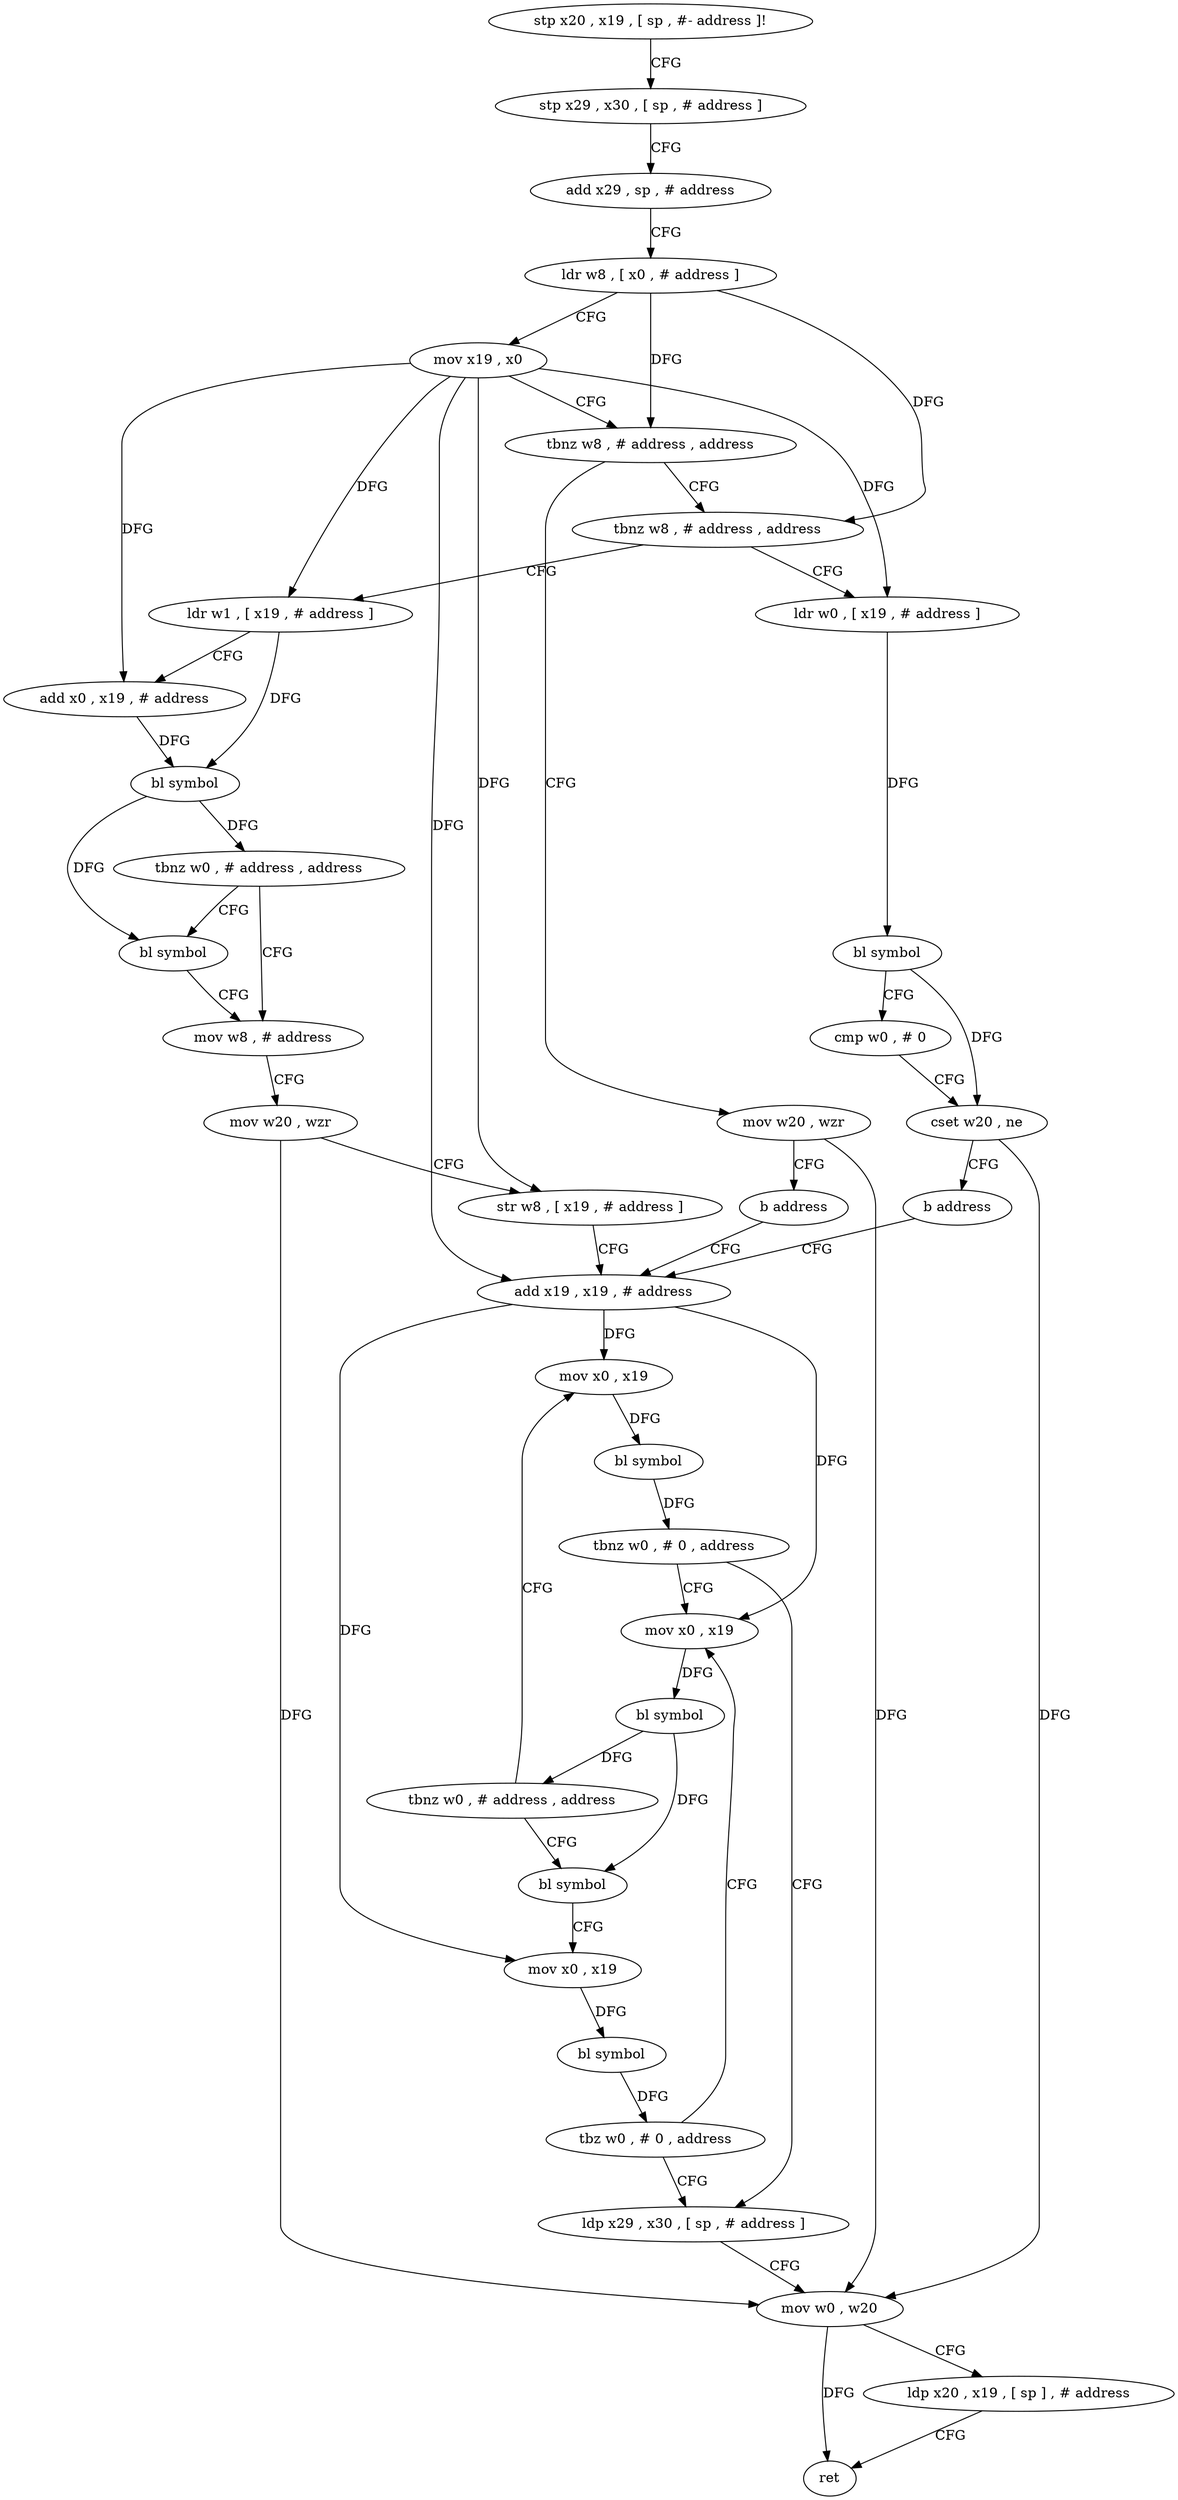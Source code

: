 digraph "func" {
"4215772" [label = "stp x20 , x19 , [ sp , #- address ]!" ]
"4215776" [label = "stp x29 , x30 , [ sp , # address ]" ]
"4215780" [label = "add x29 , sp , # address" ]
"4215784" [label = "ldr w8 , [ x0 , # address ]" ]
"4215788" [label = "mov x19 , x0" ]
"4215792" [label = "tbnz w8 , # address , address" ]
"4215820" [label = "mov w20 , wzr" ]
"4215796" [label = "tbnz w8 , # address , address" ]
"4215824" [label = "b address" ]
"4215860" [label = "add x19 , x19 , # address" ]
"4215828" [label = "ldr w1 , [ x19 , # address ]" ]
"4215800" [label = "ldr w0 , [ x19 , # address ]" ]
"4215864" [label = "mov x0 , x19" ]
"4215832" [label = "add x0 , x19 , # address" ]
"4215836" [label = "bl symbol" ]
"4215840" [label = "tbnz w0 , # address , address" ]
"4215848" [label = "mov w8 , # address" ]
"4215844" [label = "bl symbol" ]
"4215804" [label = "bl symbol" ]
"4215808" [label = "cmp w0 , # 0" ]
"4215812" [label = "cset w20 , ne" ]
"4215816" [label = "b address" ]
"4215904" [label = "ldp x29 , x30 , [ sp , # address ]" ]
"4215908" [label = "mov w0 , w20" ]
"4215912" [label = "ldp x20 , x19 , [ sp ] , # address" ]
"4215916" [label = "ret" ]
"4215876" [label = "mov x0 , x19" ]
"4215880" [label = "bl symbol" ]
"4215884" [label = "tbnz w0 , # address , address" ]
"4215888" [label = "bl symbol" ]
"4215852" [label = "mov w20 , wzr" ]
"4215856" [label = "str w8 , [ x19 , # address ]" ]
"4215868" [label = "bl symbol" ]
"4215872" [label = "tbnz w0 , # 0 , address" ]
"4215892" [label = "mov x0 , x19" ]
"4215896" [label = "bl symbol" ]
"4215900" [label = "tbz w0 , # 0 , address" ]
"4215772" -> "4215776" [ label = "CFG" ]
"4215776" -> "4215780" [ label = "CFG" ]
"4215780" -> "4215784" [ label = "CFG" ]
"4215784" -> "4215788" [ label = "CFG" ]
"4215784" -> "4215792" [ label = "DFG" ]
"4215784" -> "4215796" [ label = "DFG" ]
"4215788" -> "4215792" [ label = "CFG" ]
"4215788" -> "4215860" [ label = "DFG" ]
"4215788" -> "4215828" [ label = "DFG" ]
"4215788" -> "4215832" [ label = "DFG" ]
"4215788" -> "4215800" [ label = "DFG" ]
"4215788" -> "4215856" [ label = "DFG" ]
"4215792" -> "4215820" [ label = "CFG" ]
"4215792" -> "4215796" [ label = "CFG" ]
"4215820" -> "4215824" [ label = "CFG" ]
"4215820" -> "4215908" [ label = "DFG" ]
"4215796" -> "4215828" [ label = "CFG" ]
"4215796" -> "4215800" [ label = "CFG" ]
"4215824" -> "4215860" [ label = "CFG" ]
"4215860" -> "4215864" [ label = "DFG" ]
"4215860" -> "4215876" [ label = "DFG" ]
"4215860" -> "4215892" [ label = "DFG" ]
"4215828" -> "4215832" [ label = "CFG" ]
"4215828" -> "4215836" [ label = "DFG" ]
"4215800" -> "4215804" [ label = "DFG" ]
"4215864" -> "4215868" [ label = "DFG" ]
"4215832" -> "4215836" [ label = "DFG" ]
"4215836" -> "4215840" [ label = "DFG" ]
"4215836" -> "4215844" [ label = "DFG" ]
"4215840" -> "4215848" [ label = "CFG" ]
"4215840" -> "4215844" [ label = "CFG" ]
"4215848" -> "4215852" [ label = "CFG" ]
"4215844" -> "4215848" [ label = "CFG" ]
"4215804" -> "4215808" [ label = "CFG" ]
"4215804" -> "4215812" [ label = "DFG" ]
"4215808" -> "4215812" [ label = "CFG" ]
"4215812" -> "4215816" [ label = "CFG" ]
"4215812" -> "4215908" [ label = "DFG" ]
"4215816" -> "4215860" [ label = "CFG" ]
"4215904" -> "4215908" [ label = "CFG" ]
"4215908" -> "4215912" [ label = "CFG" ]
"4215908" -> "4215916" [ label = "DFG" ]
"4215912" -> "4215916" [ label = "CFG" ]
"4215876" -> "4215880" [ label = "DFG" ]
"4215880" -> "4215884" [ label = "DFG" ]
"4215880" -> "4215888" [ label = "DFG" ]
"4215884" -> "4215864" [ label = "CFG" ]
"4215884" -> "4215888" [ label = "CFG" ]
"4215888" -> "4215892" [ label = "CFG" ]
"4215852" -> "4215856" [ label = "CFG" ]
"4215852" -> "4215908" [ label = "DFG" ]
"4215856" -> "4215860" [ label = "CFG" ]
"4215868" -> "4215872" [ label = "DFG" ]
"4215872" -> "4215904" [ label = "CFG" ]
"4215872" -> "4215876" [ label = "CFG" ]
"4215892" -> "4215896" [ label = "DFG" ]
"4215896" -> "4215900" [ label = "DFG" ]
"4215900" -> "4215876" [ label = "CFG" ]
"4215900" -> "4215904" [ label = "CFG" ]
}
